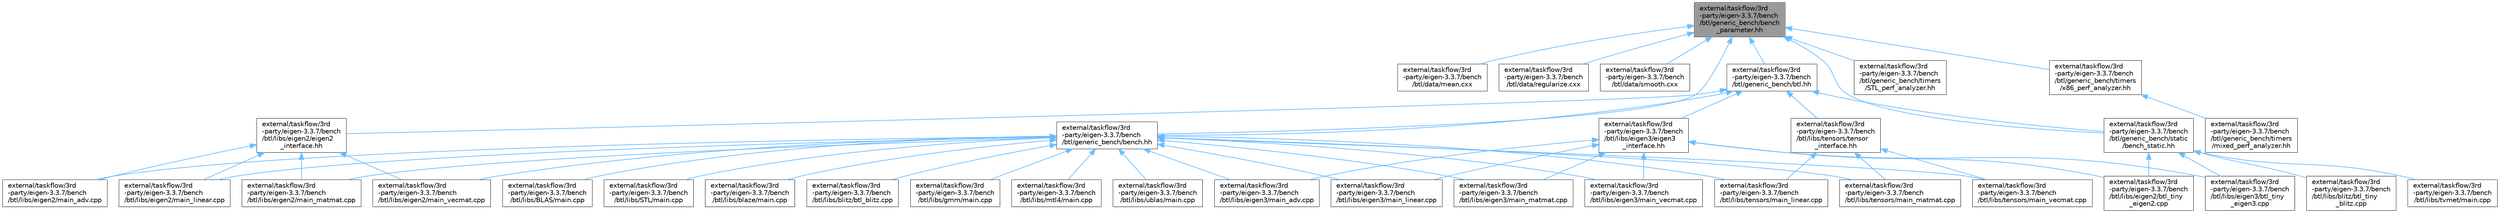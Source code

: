 digraph "external/taskflow/3rd-party/eigen-3.3.7/bench/btl/generic_bench/bench_parameter.hh"
{
 // LATEX_PDF_SIZE
  bgcolor="transparent";
  edge [fontname=Helvetica,fontsize=10,labelfontname=Helvetica,labelfontsize=10];
  node [fontname=Helvetica,fontsize=10,shape=box,height=0.2,width=0.4];
  Node1 [id="Node000001",label="external/taskflow/3rd\l-party/eigen-3.3.7/bench\l/btl/generic_bench/bench\l_parameter.hh",height=0.2,width=0.4,color="gray40", fillcolor="grey60", style="filled", fontcolor="black",tooltip=" "];
  Node1 -> Node2 [id="edge50_Node000001_Node000002",dir="back",color="steelblue1",style="solid",tooltip=" "];
  Node2 [id="Node000002",label="external/taskflow/3rd\l-party/eigen-3.3.7/bench\l/btl/data/mean.cxx",height=0.2,width=0.4,color="grey40", fillcolor="white", style="filled",URL="$mean_8cxx.html",tooltip=" "];
  Node1 -> Node3 [id="edge51_Node000001_Node000003",dir="back",color="steelblue1",style="solid",tooltip=" "];
  Node3 [id="Node000003",label="external/taskflow/3rd\l-party/eigen-3.3.7/bench\l/btl/data/regularize.cxx",height=0.2,width=0.4,color="grey40", fillcolor="white", style="filled",URL="$regularize_8cxx.html",tooltip=" "];
  Node1 -> Node4 [id="edge52_Node000001_Node000004",dir="back",color="steelblue1",style="solid",tooltip=" "];
  Node4 [id="Node000004",label="external/taskflow/3rd\l-party/eigen-3.3.7/bench\l/btl/data/smooth.cxx",height=0.2,width=0.4,color="grey40", fillcolor="white", style="filled",URL="$smooth_8cxx.html",tooltip=" "];
  Node1 -> Node5 [id="edge53_Node000001_Node000005",dir="back",color="steelblue1",style="solid",tooltip=" "];
  Node5 [id="Node000005",label="external/taskflow/3rd\l-party/eigen-3.3.7/bench\l/btl/generic_bench/bench.hh",height=0.2,width=0.4,color="grey40", fillcolor="white", style="filled",URL="$bench_8hh.html",tooltip=" "];
  Node5 -> Node6 [id="edge54_Node000005_Node000006",dir="back",color="steelblue1",style="solid",tooltip=" "];
  Node6 [id="Node000006",label="external/taskflow/3rd\l-party/eigen-3.3.7/bench\l/btl/libs/BLAS/main.cpp",height=0.2,width=0.4,color="grey40", fillcolor="white", style="filled",URL="$external_2taskflow_23rd-party_2eigen-3_83_87_2bench_2btl_2libs_2_b_l_a_s_2main_8cpp.html",tooltip=" "];
  Node5 -> Node7 [id="edge55_Node000005_Node000007",dir="back",color="steelblue1",style="solid",tooltip=" "];
  Node7 [id="Node000007",label="external/taskflow/3rd\l-party/eigen-3.3.7/bench\l/btl/libs/STL/main.cpp",height=0.2,width=0.4,color="grey40", fillcolor="white", style="filled",URL="$external_2taskflow_23rd-party_2eigen-3_83_87_2bench_2btl_2libs_2_s_t_l_2main_8cpp.html",tooltip=" "];
  Node5 -> Node8 [id="edge56_Node000005_Node000008",dir="back",color="steelblue1",style="solid",tooltip=" "];
  Node8 [id="Node000008",label="external/taskflow/3rd\l-party/eigen-3.3.7/bench\l/btl/libs/blaze/main.cpp",height=0.2,width=0.4,color="grey40", fillcolor="white", style="filled",URL="$external_2taskflow_23rd-party_2eigen-3_83_87_2bench_2btl_2libs_2blaze_2main_8cpp.html",tooltip=" "];
  Node5 -> Node9 [id="edge57_Node000005_Node000009",dir="back",color="steelblue1",style="solid",tooltip=" "];
  Node9 [id="Node000009",label="external/taskflow/3rd\l-party/eigen-3.3.7/bench\l/btl/libs/blitz/btl_blitz.cpp",height=0.2,width=0.4,color="grey40", fillcolor="white", style="filled",URL="$btl__blitz_8cpp.html",tooltip=" "];
  Node5 -> Node10 [id="edge58_Node000005_Node000010",dir="back",color="steelblue1",style="solid",tooltip=" "];
  Node10 [id="Node000010",label="external/taskflow/3rd\l-party/eigen-3.3.7/bench\l/btl/libs/eigen2/main_adv.cpp",height=0.2,width=0.4,color="grey40", fillcolor="white", style="filled",URL="$eigen2_2main__adv_8cpp.html",tooltip=" "];
  Node5 -> Node11 [id="edge59_Node000005_Node000011",dir="back",color="steelblue1",style="solid",tooltip=" "];
  Node11 [id="Node000011",label="external/taskflow/3rd\l-party/eigen-3.3.7/bench\l/btl/libs/eigen2/main_linear.cpp",height=0.2,width=0.4,color="grey40", fillcolor="white", style="filled",URL="$eigen2_2main__linear_8cpp.html",tooltip=" "];
  Node5 -> Node12 [id="edge60_Node000005_Node000012",dir="back",color="steelblue1",style="solid",tooltip=" "];
  Node12 [id="Node000012",label="external/taskflow/3rd\l-party/eigen-3.3.7/bench\l/btl/libs/eigen2/main_matmat.cpp",height=0.2,width=0.4,color="grey40", fillcolor="white", style="filled",URL="$eigen2_2main__matmat_8cpp.html",tooltip=" "];
  Node5 -> Node13 [id="edge61_Node000005_Node000013",dir="back",color="steelblue1",style="solid",tooltip=" "];
  Node13 [id="Node000013",label="external/taskflow/3rd\l-party/eigen-3.3.7/bench\l/btl/libs/eigen2/main_vecmat.cpp",height=0.2,width=0.4,color="grey40", fillcolor="white", style="filled",URL="$eigen2_2main__vecmat_8cpp.html",tooltip=" "];
  Node5 -> Node14 [id="edge62_Node000005_Node000014",dir="back",color="steelblue1",style="solid",tooltip=" "];
  Node14 [id="Node000014",label="external/taskflow/3rd\l-party/eigen-3.3.7/bench\l/btl/libs/eigen3/main_adv.cpp",height=0.2,width=0.4,color="grey40", fillcolor="white", style="filled",URL="$eigen3_2main__adv_8cpp.html",tooltip=" "];
  Node5 -> Node15 [id="edge63_Node000005_Node000015",dir="back",color="steelblue1",style="solid",tooltip=" "];
  Node15 [id="Node000015",label="external/taskflow/3rd\l-party/eigen-3.3.7/bench\l/btl/libs/eigen3/main_linear.cpp",height=0.2,width=0.4,color="grey40", fillcolor="white", style="filled",URL="$eigen3_2main__linear_8cpp.html",tooltip=" "];
  Node5 -> Node16 [id="edge64_Node000005_Node000016",dir="back",color="steelblue1",style="solid",tooltip=" "];
  Node16 [id="Node000016",label="external/taskflow/3rd\l-party/eigen-3.3.7/bench\l/btl/libs/eigen3/main_matmat.cpp",height=0.2,width=0.4,color="grey40", fillcolor="white", style="filled",URL="$eigen3_2main__matmat_8cpp.html",tooltip=" "];
  Node5 -> Node17 [id="edge65_Node000005_Node000017",dir="back",color="steelblue1",style="solid",tooltip=" "];
  Node17 [id="Node000017",label="external/taskflow/3rd\l-party/eigen-3.3.7/bench\l/btl/libs/eigen3/main_vecmat.cpp",height=0.2,width=0.4,color="grey40", fillcolor="white", style="filled",URL="$eigen3_2main__vecmat_8cpp.html",tooltip=" "];
  Node5 -> Node18 [id="edge66_Node000005_Node000018",dir="back",color="steelblue1",style="solid",tooltip=" "];
  Node18 [id="Node000018",label="external/taskflow/3rd\l-party/eigen-3.3.7/bench\l/btl/libs/gmm/main.cpp",height=0.2,width=0.4,color="grey40", fillcolor="white", style="filled",URL="$external_2taskflow_23rd-party_2eigen-3_83_87_2bench_2btl_2libs_2gmm_2main_8cpp.html",tooltip=" "];
  Node5 -> Node19 [id="edge67_Node000005_Node000019",dir="back",color="steelblue1",style="solid",tooltip=" "];
  Node19 [id="Node000019",label="external/taskflow/3rd\l-party/eigen-3.3.7/bench\l/btl/libs/mtl4/main.cpp",height=0.2,width=0.4,color="grey40", fillcolor="white", style="filled",URL="$external_2taskflow_23rd-party_2eigen-3_83_87_2bench_2btl_2libs_2mtl4_2main_8cpp.html",tooltip=" "];
  Node5 -> Node20 [id="edge68_Node000005_Node000020",dir="back",color="steelblue1",style="solid",tooltip=" "];
  Node20 [id="Node000020",label="external/taskflow/3rd\l-party/eigen-3.3.7/bench\l/btl/libs/tensors/main_linear.cpp",height=0.2,width=0.4,color="grey40", fillcolor="white", style="filled",URL="$tensors_2main__linear_8cpp.html",tooltip=" "];
  Node5 -> Node21 [id="edge69_Node000005_Node000021",dir="back",color="steelblue1",style="solid",tooltip=" "];
  Node21 [id="Node000021",label="external/taskflow/3rd\l-party/eigen-3.3.7/bench\l/btl/libs/tensors/main_matmat.cpp",height=0.2,width=0.4,color="grey40", fillcolor="white", style="filled",URL="$tensors_2main__matmat_8cpp.html",tooltip=" "];
  Node5 -> Node22 [id="edge70_Node000005_Node000022",dir="back",color="steelblue1",style="solid",tooltip=" "];
  Node22 [id="Node000022",label="external/taskflow/3rd\l-party/eigen-3.3.7/bench\l/btl/libs/tensors/main_vecmat.cpp",height=0.2,width=0.4,color="grey40", fillcolor="white", style="filled",URL="$tensors_2main__vecmat_8cpp.html",tooltip=" "];
  Node5 -> Node23 [id="edge71_Node000005_Node000023",dir="back",color="steelblue1",style="solid",tooltip=" "];
  Node23 [id="Node000023",label="external/taskflow/3rd\l-party/eigen-3.3.7/bench\l/btl/libs/ublas/main.cpp",height=0.2,width=0.4,color="grey40", fillcolor="white", style="filled",URL="$external_2taskflow_23rd-party_2eigen-3_83_87_2bench_2btl_2libs_2ublas_2main_8cpp.html",tooltip=" "];
  Node1 -> Node24 [id="edge72_Node000001_Node000024",dir="back",color="steelblue1",style="solid",tooltip=" "];
  Node24 [id="Node000024",label="external/taskflow/3rd\l-party/eigen-3.3.7/bench\l/btl/generic_bench/btl.hh",height=0.2,width=0.4,color="grey40", fillcolor="white", style="filled",URL="$btl_8hh.html",tooltip=" "];
  Node24 -> Node5 [id="edge73_Node000024_Node000005",dir="back",color="steelblue1",style="solid",tooltip=" "];
  Node24 -> Node25 [id="edge74_Node000024_Node000025",dir="back",color="steelblue1",style="solid",tooltip=" "];
  Node25 [id="Node000025",label="external/taskflow/3rd\l-party/eigen-3.3.7/bench\l/btl/generic_bench/static\l/bench_static.hh",height=0.2,width=0.4,color="grey40", fillcolor="white", style="filled",URL="$bench__static_8hh.html",tooltip=" "];
  Node25 -> Node26 [id="edge75_Node000025_Node000026",dir="back",color="steelblue1",style="solid",tooltip=" "];
  Node26 [id="Node000026",label="external/taskflow/3rd\l-party/eigen-3.3.7/bench\l/btl/libs/blitz/btl_tiny\l_blitz.cpp",height=0.2,width=0.4,color="grey40", fillcolor="white", style="filled",URL="$btl__tiny__blitz_8cpp.html",tooltip=" "];
  Node25 -> Node27 [id="edge76_Node000025_Node000027",dir="back",color="steelblue1",style="solid",tooltip=" "];
  Node27 [id="Node000027",label="external/taskflow/3rd\l-party/eigen-3.3.7/bench\l/btl/libs/eigen2/btl_tiny\l_eigen2.cpp",height=0.2,width=0.4,color="grey40", fillcolor="white", style="filled",URL="$btl__tiny__eigen2_8cpp.html",tooltip=" "];
  Node25 -> Node28 [id="edge77_Node000025_Node000028",dir="back",color="steelblue1",style="solid",tooltip=" "];
  Node28 [id="Node000028",label="external/taskflow/3rd\l-party/eigen-3.3.7/bench\l/btl/libs/eigen3/btl_tiny\l_eigen3.cpp",height=0.2,width=0.4,color="grey40", fillcolor="white", style="filled",URL="$btl__tiny__eigen3_8cpp.html",tooltip=" "];
  Node25 -> Node29 [id="edge78_Node000025_Node000029",dir="back",color="steelblue1",style="solid",tooltip=" "];
  Node29 [id="Node000029",label="external/taskflow/3rd\l-party/eigen-3.3.7/bench\l/btl/libs/tvmet/main.cpp",height=0.2,width=0.4,color="grey40", fillcolor="white", style="filled",URL="$external_2taskflow_23rd-party_2eigen-3_83_87_2bench_2btl_2libs_2tvmet_2main_8cpp.html",tooltip=" "];
  Node24 -> Node30 [id="edge79_Node000024_Node000030",dir="back",color="steelblue1",style="solid",tooltip=" "];
  Node30 [id="Node000030",label="external/taskflow/3rd\l-party/eigen-3.3.7/bench\l/btl/libs/eigen2/eigen2\l_interface.hh",height=0.2,width=0.4,color="grey40", fillcolor="white", style="filled",URL="$eigen2__interface_8hh.html",tooltip=" "];
  Node30 -> Node10 [id="edge80_Node000030_Node000010",dir="back",color="steelblue1",style="solid",tooltip=" "];
  Node30 -> Node11 [id="edge81_Node000030_Node000011",dir="back",color="steelblue1",style="solid",tooltip=" "];
  Node30 -> Node12 [id="edge82_Node000030_Node000012",dir="back",color="steelblue1",style="solid",tooltip=" "];
  Node30 -> Node13 [id="edge83_Node000030_Node000013",dir="back",color="steelblue1",style="solid",tooltip=" "];
  Node24 -> Node31 [id="edge84_Node000024_Node000031",dir="back",color="steelblue1",style="solid",tooltip=" "];
  Node31 [id="Node000031",label="external/taskflow/3rd\l-party/eigen-3.3.7/bench\l/btl/libs/eigen3/eigen3\l_interface.hh",height=0.2,width=0.4,color="grey40", fillcolor="white", style="filled",URL="$eigen3__interface_8hh.html",tooltip=" "];
  Node31 -> Node27 [id="edge85_Node000031_Node000027",dir="back",color="steelblue1",style="solid",tooltip=" "];
  Node31 -> Node28 [id="edge86_Node000031_Node000028",dir="back",color="steelblue1",style="solid",tooltip=" "];
  Node31 -> Node14 [id="edge87_Node000031_Node000014",dir="back",color="steelblue1",style="solid",tooltip=" "];
  Node31 -> Node15 [id="edge88_Node000031_Node000015",dir="back",color="steelblue1",style="solid",tooltip=" "];
  Node31 -> Node16 [id="edge89_Node000031_Node000016",dir="back",color="steelblue1",style="solid",tooltip=" "];
  Node31 -> Node17 [id="edge90_Node000031_Node000017",dir="back",color="steelblue1",style="solid",tooltip=" "];
  Node24 -> Node32 [id="edge91_Node000024_Node000032",dir="back",color="steelblue1",style="solid",tooltip=" "];
  Node32 [id="Node000032",label="external/taskflow/3rd\l-party/eigen-3.3.7/bench\l/btl/libs/tensors/tensor\l_interface.hh",height=0.2,width=0.4,color="grey40", fillcolor="white", style="filled",URL="$tensor__interface_8hh.html",tooltip=" "];
  Node32 -> Node20 [id="edge92_Node000032_Node000020",dir="back",color="steelblue1",style="solid",tooltip=" "];
  Node32 -> Node21 [id="edge93_Node000032_Node000021",dir="back",color="steelblue1",style="solid",tooltip=" "];
  Node32 -> Node22 [id="edge94_Node000032_Node000022",dir="back",color="steelblue1",style="solid",tooltip=" "];
  Node1 -> Node25 [id="edge95_Node000001_Node000025",dir="back",color="steelblue1",style="solid",tooltip=" "];
  Node1 -> Node33 [id="edge96_Node000001_Node000033",dir="back",color="steelblue1",style="solid",tooltip=" "];
  Node33 [id="Node000033",label="external/taskflow/3rd\l-party/eigen-3.3.7/bench\l/btl/generic_bench/timers\l/STL_perf_analyzer.hh",height=0.2,width=0.4,color="grey40", fillcolor="white", style="filled",URL="$_s_t_l__perf__analyzer_8hh.html",tooltip=" "];
  Node1 -> Node34 [id="edge97_Node000001_Node000034",dir="back",color="steelblue1",style="solid",tooltip=" "];
  Node34 [id="Node000034",label="external/taskflow/3rd\l-party/eigen-3.3.7/bench\l/btl/generic_bench/timers\l/x86_perf_analyzer.hh",height=0.2,width=0.4,color="grey40", fillcolor="white", style="filled",URL="$x86__perf__analyzer_8hh.html",tooltip=" "];
  Node34 -> Node35 [id="edge98_Node000034_Node000035",dir="back",color="steelblue1",style="solid",tooltip=" "];
  Node35 [id="Node000035",label="external/taskflow/3rd\l-party/eigen-3.3.7/bench\l/btl/generic_bench/timers\l/mixed_perf_analyzer.hh",height=0.2,width=0.4,color="grey40", fillcolor="white", style="filled",URL="$mixed__perf__analyzer_8hh.html",tooltip=" "];
}
